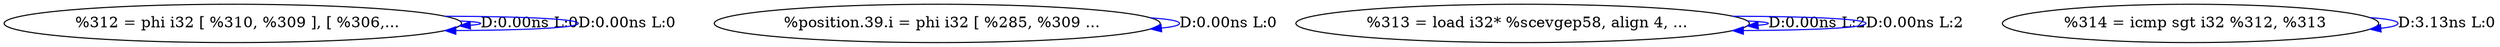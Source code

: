digraph {
Node0x2873d10[label="  %312 = phi i32 [ %310, %309 ], [ %306,..."];
Node0x2873d10 -> Node0x2873d10[label="D:0.00ns L:0",color=blue];
Node0x2873d10 -> Node0x2873d10[label="D:0.00ns L:0",color=blue];
Node0x2873df0[label="  %position.39.i = phi i32 [ %285, %309 ..."];
Node0x2873df0 -> Node0x2873df0[label="D:0.00ns L:0",color=blue];
Node0x2873ed0[label="  %313 = load i32* %scevgep58, align 4, ..."];
Node0x2873ed0 -> Node0x2873ed0[label="D:0.00ns L:2",color=blue];
Node0x2873ed0 -> Node0x2873ed0[label="D:0.00ns L:2",color=blue];
Node0x2873fb0[label="  %314 = icmp sgt i32 %312, %313"];
Node0x2873fb0 -> Node0x2873fb0[label="D:3.13ns L:0",color=blue];
}
